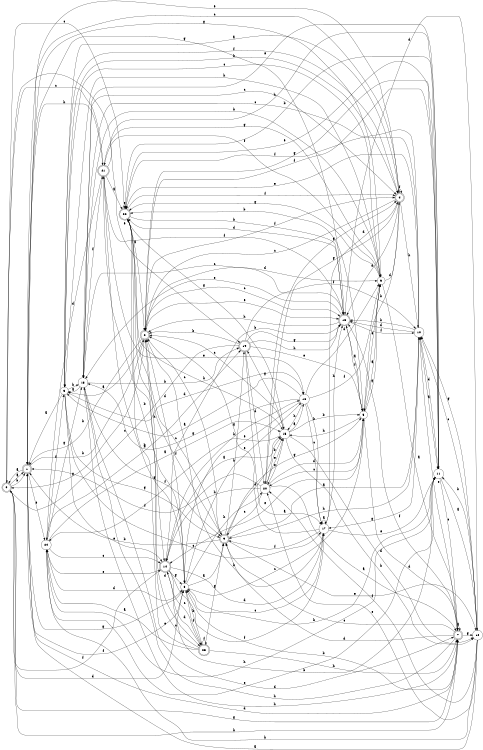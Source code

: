 digraph n20_3 {
__start0 [label="" shape="none"];

rankdir=LR;
size="8,5";

s0 [style="rounded,filled", color="black", fillcolor="white" shape="doublecircle", label="0"];
s1 [style="rounded,filled", color="black", fillcolor="white" shape="doublecircle", label="1"];
s2 [style="rounded,filled", color="black", fillcolor="white" shape="doublecircle", label="2"];
s3 [style="filled", color="black", fillcolor="white" shape="circle", label="3"];
s4 [style="rounded,filled", color="black", fillcolor="white" shape="doublecircle", label="4"];
s5 [style="filled", color="black", fillcolor="white" shape="circle", label="5"];
s6 [style="filled", color="black", fillcolor="white" shape="circle", label="6"];
s7 [style="rounded,filled", color="black", fillcolor="white" shape="doublecircle", label="7"];
s8 [style="filled", color="black", fillcolor="white" shape="circle", label="8"];
s9 [style="rounded,filled", color="black", fillcolor="white" shape="doublecircle", label="9"];
s10 [style="filled", color="black", fillcolor="white" shape="circle", label="10"];
s11 [style="filled", color="black", fillcolor="white" shape="circle", label="11"];
s12 [style="filled", color="black", fillcolor="white" shape="circle", label="12"];
s13 [style="rounded,filled", color="black", fillcolor="white" shape="doublecircle", label="13"];
s14 [style="rounded,filled", color="black", fillcolor="white" shape="doublecircle", label="14"];
s15 [style="filled", color="black", fillcolor="white" shape="circle", label="15"];
s16 [style="filled", color="black", fillcolor="white" shape="circle", label="16"];
s17 [style="filled", color="black", fillcolor="white" shape="circle", label="17"];
s18 [style="filled", color="black", fillcolor="white" shape="circle", label="18"];
s19 [style="rounded,filled", color="black", fillcolor="white" shape="doublecircle", label="19"];
s20 [style="filled", color="black", fillcolor="white" shape="circle", label="20"];
s21 [style="rounded,filled", color="black", fillcolor="white" shape="doublecircle", label="21"];
s22 [style="rounded,filled", color="black", fillcolor="white" shape="doublecircle", label="22"];
s23 [style="rounded,filled", color="black", fillcolor="white" shape="doublecircle", label="23"];
s24 [style="filled", color="black", fillcolor="white" shape="circle", label="24"];
s0 -> s1 [label="a"];
s0 -> s1 [label="b"];
s0 -> s22 [label="c"];
s0 -> s8 [label="d"];
s0 -> s19 [label="e"];
s0 -> s14 [label="f"];
s0 -> s7 [label="g"];
s0 -> s7 [label="h"];
s1 -> s0 [label="a"];
s1 -> s2 [label="b"];
s1 -> s4 [label="c"];
s1 -> s7 [label="d"];
s1 -> s24 [label="e"];
s1 -> s8 [label="f"];
s1 -> s6 [label="g"];
s1 -> s21 [label="h"];
s2 -> s3 [label="a"];
s2 -> s1 [label="b"];
s2 -> s13 [label="c"];
s2 -> s6 [label="d"];
s2 -> s13 [label="e"];
s2 -> s4 [label="f"];
s2 -> s0 [label="g"];
s2 -> s14 [label="h"];
s3 -> s1 [label="a"];
s3 -> s4 [label="b"];
s3 -> s17 [label="c"];
s3 -> s16 [label="d"];
s3 -> s14 [label="e"];
s3 -> s4 [label="f"];
s3 -> s9 [label="g"];
s3 -> s18 [label="h"];
s4 -> s3 [label="a"];
s4 -> s5 [label="b"];
s4 -> s2 [label="c"];
s4 -> s13 [label="d"];
s4 -> s1 [label="e"];
s4 -> s4 [label="f"];
s4 -> s20 [label="g"];
s4 -> s10 [label="h"];
s5 -> s6 [label="a"];
s5 -> s22 [label="b"];
s5 -> s20 [label="c"];
s5 -> s7 [label="d"];
s5 -> s14 [label="e"];
s5 -> s13 [label="f"];
s5 -> s6 [label="g"];
s5 -> s15 [label="h"];
s6 -> s7 [label="a"];
s6 -> s18 [label="b"];
s6 -> s3 [label="c"];
s6 -> s4 [label="d"];
s6 -> s5 [label="e"];
s6 -> s21 [label="f"];
s6 -> s22 [label="g"];
s6 -> s3 [label="h"];
s7 -> s7 [label="a"];
s7 -> s8 [label="b"];
s7 -> s9 [label="c"];
s7 -> s9 [label="d"];
s7 -> s10 [label="e"];
s7 -> s13 [label="f"];
s7 -> s12 [label="g"];
s7 -> s18 [label="h"];
s8 -> s9 [label="a"];
s8 -> s21 [label="b"];
s8 -> s5 [label="c"];
s8 -> s2 [label="d"];
s8 -> s16 [label="e"];
s8 -> s23 [label="f"];
s8 -> s1 [label="g"];
s8 -> s20 [label="h"];
s9 -> s10 [label="a"];
s9 -> s1 [label="b"];
s9 -> s2 [label="c"];
s9 -> s15 [label="d"];
s9 -> s12 [label="e"];
s9 -> s22 [label="f"];
s9 -> s5 [label="g"];
s9 -> s19 [label="h"];
s10 -> s11 [label="a"];
s10 -> s13 [label="b"];
s10 -> s18 [label="c"];
s10 -> s13 [label="d"];
s10 -> s22 [label="e"];
s10 -> s22 [label="f"];
s10 -> s17 [label="g"];
s10 -> s9 [label="h"];
s11 -> s12 [label="a"];
s11 -> s22 [label="b"];
s11 -> s7 [label="c"];
s11 -> s10 [label="d"];
s11 -> s22 [label="e"];
s11 -> s2 [label="f"];
s11 -> s2 [label="g"];
s11 -> s8 [label="h"];
s12 -> s1 [label="a"];
s12 -> s11 [label="b"];
s12 -> s10 [label="c"];
s12 -> s13 [label="d"];
s12 -> s20 [label="e"];
s12 -> s20 [label="f"];
s12 -> s10 [label="g"];
s12 -> s24 [label="h"];
s13 -> s5 [label="a"];
s13 -> s14 [label="b"];
s13 -> s18 [label="c"];
s13 -> s22 [label="d"];
s13 -> s18 [label="e"];
s13 -> s10 [label="f"];
s13 -> s1 [label="g"];
s13 -> s2 [label="h"];
s14 -> s15 [label="a"];
s14 -> s11 [label="b"];
s14 -> s23 [label="c"];
s14 -> s17 [label="d"];
s14 -> s24 [label="e"];
s14 -> s17 [label="f"];
s14 -> s8 [label="g"];
s14 -> s16 [label="h"];
s15 -> s16 [label="a"];
s15 -> s5 [label="b"];
s15 -> s2 [label="c"];
s15 -> s12 [label="d"];
s15 -> s20 [label="e"];
s15 -> s24 [label="f"];
s15 -> s19 [label="g"];
s15 -> s12 [label="h"];
s16 -> s3 [label="a"];
s16 -> s17 [label="b"];
s16 -> s17 [label="c"];
s16 -> s6 [label="d"];
s16 -> s8 [label="e"];
s16 -> s6 [label="f"];
s16 -> s18 [label="g"];
s16 -> s15 [label="h"];
s17 -> s17 [label="a"];
s17 -> s2 [label="b"];
s17 -> s8 [label="c"];
s17 -> s4 [label="d"];
s17 -> s11 [label="e"];
s17 -> s9 [label="f"];
s17 -> s2 [label="g"];
s17 -> s13 [label="h"];
s18 -> s3 [label="a"];
s18 -> s19 [label="b"];
s18 -> s4 [label="c"];
s18 -> s7 [label="d"];
s18 -> s11 [label="e"];
s18 -> s21 [label="f"];
s18 -> s9 [label="g"];
s18 -> s7 [label="h"];
s19 -> s17 [label="a"];
s19 -> s2 [label="b"];
s19 -> s0 [label="c"];
s19 -> s20 [label="d"];
s19 -> s5 [label="e"];
s19 -> s10 [label="f"];
s19 -> s13 [label="g"];
s19 -> s13 [label="h"];
s20 -> s7 [label="a"];
s20 -> s15 [label="b"];
s20 -> s9 [label="c"];
s20 -> s5 [label="d"];
s20 -> s15 [label="e"];
s20 -> s1 [label="f"];
s20 -> s4 [label="g"];
s20 -> s14 [label="h"];
s21 -> s22 [label="a"];
s21 -> s8 [label="b"];
s21 -> s0 [label="c"];
s21 -> s24 [label="d"];
s21 -> s16 [label="e"];
s21 -> s13 [label="f"];
s21 -> s6 [label="g"];
s21 -> s11 [label="h"];
s22 -> s2 [label="a"];
s22 -> s13 [label="b"];
s22 -> s9 [label="c"];
s22 -> s23 [label="d"];
s22 -> s22 [label="e"];
s22 -> s4 [label="f"];
s22 -> s15 [label="g"];
s22 -> s15 [label="h"];
s23 -> s24 [label="a"];
s23 -> s8 [label="b"];
s23 -> s2 [label="c"];
s23 -> s14 [label="d"];
s23 -> s22 [label="e"];
s23 -> s23 [label="f"];
s23 -> s9 [label="g"];
s23 -> s7 [label="h"];
s24 -> s15 [label="a"];
s24 -> s19 [label="b"];
s24 -> s14 [label="c"];
s24 -> s8 [label="d"];
s24 -> s11 [label="e"];
s24 -> s3 [label="f"];
s24 -> s18 [label="g"];
s24 -> s11 [label="h"];

}